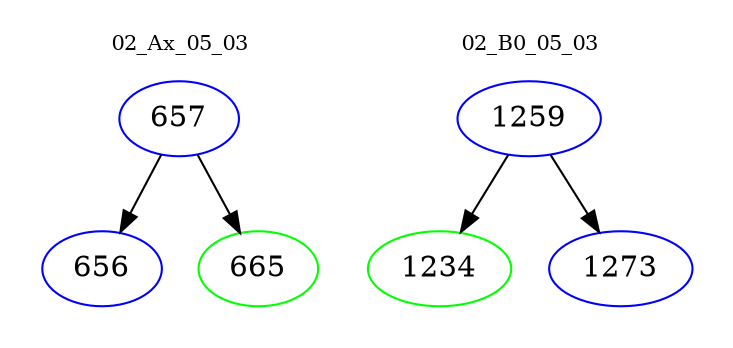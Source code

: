 digraph{
subgraph cluster_0 {
color = white
label = "02_Ax_05_03";
fontsize=10;
T0_657 [label="657", color="blue"]
T0_657 -> T0_656 [color="black"]
T0_656 [label="656", color="blue"]
T0_657 -> T0_665 [color="black"]
T0_665 [label="665", color="green"]
}
subgraph cluster_1 {
color = white
label = "02_B0_05_03";
fontsize=10;
T1_1259 [label="1259", color="blue"]
T1_1259 -> T1_1234 [color="black"]
T1_1234 [label="1234", color="green"]
T1_1259 -> T1_1273 [color="black"]
T1_1273 [label="1273", color="blue"]
}
}
